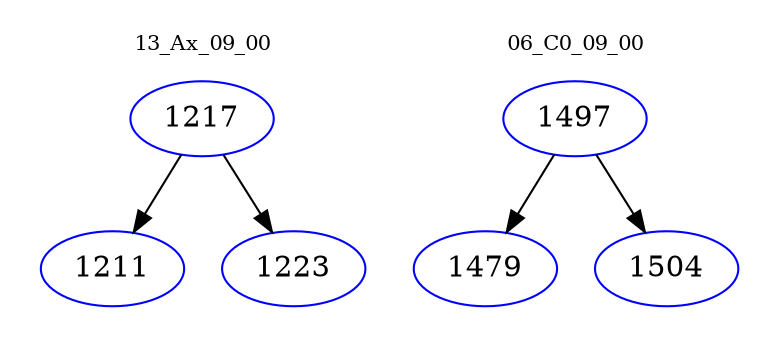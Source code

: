 digraph{
subgraph cluster_0 {
color = white
label = "13_Ax_09_00";
fontsize=10;
T0_1217 [label="1217", color="blue"]
T0_1217 -> T0_1211 [color="black"]
T0_1211 [label="1211", color="blue"]
T0_1217 -> T0_1223 [color="black"]
T0_1223 [label="1223", color="blue"]
}
subgraph cluster_1 {
color = white
label = "06_C0_09_00";
fontsize=10;
T1_1497 [label="1497", color="blue"]
T1_1497 -> T1_1479 [color="black"]
T1_1479 [label="1479", color="blue"]
T1_1497 -> T1_1504 [color="black"]
T1_1504 [label="1504", color="blue"]
}
}
